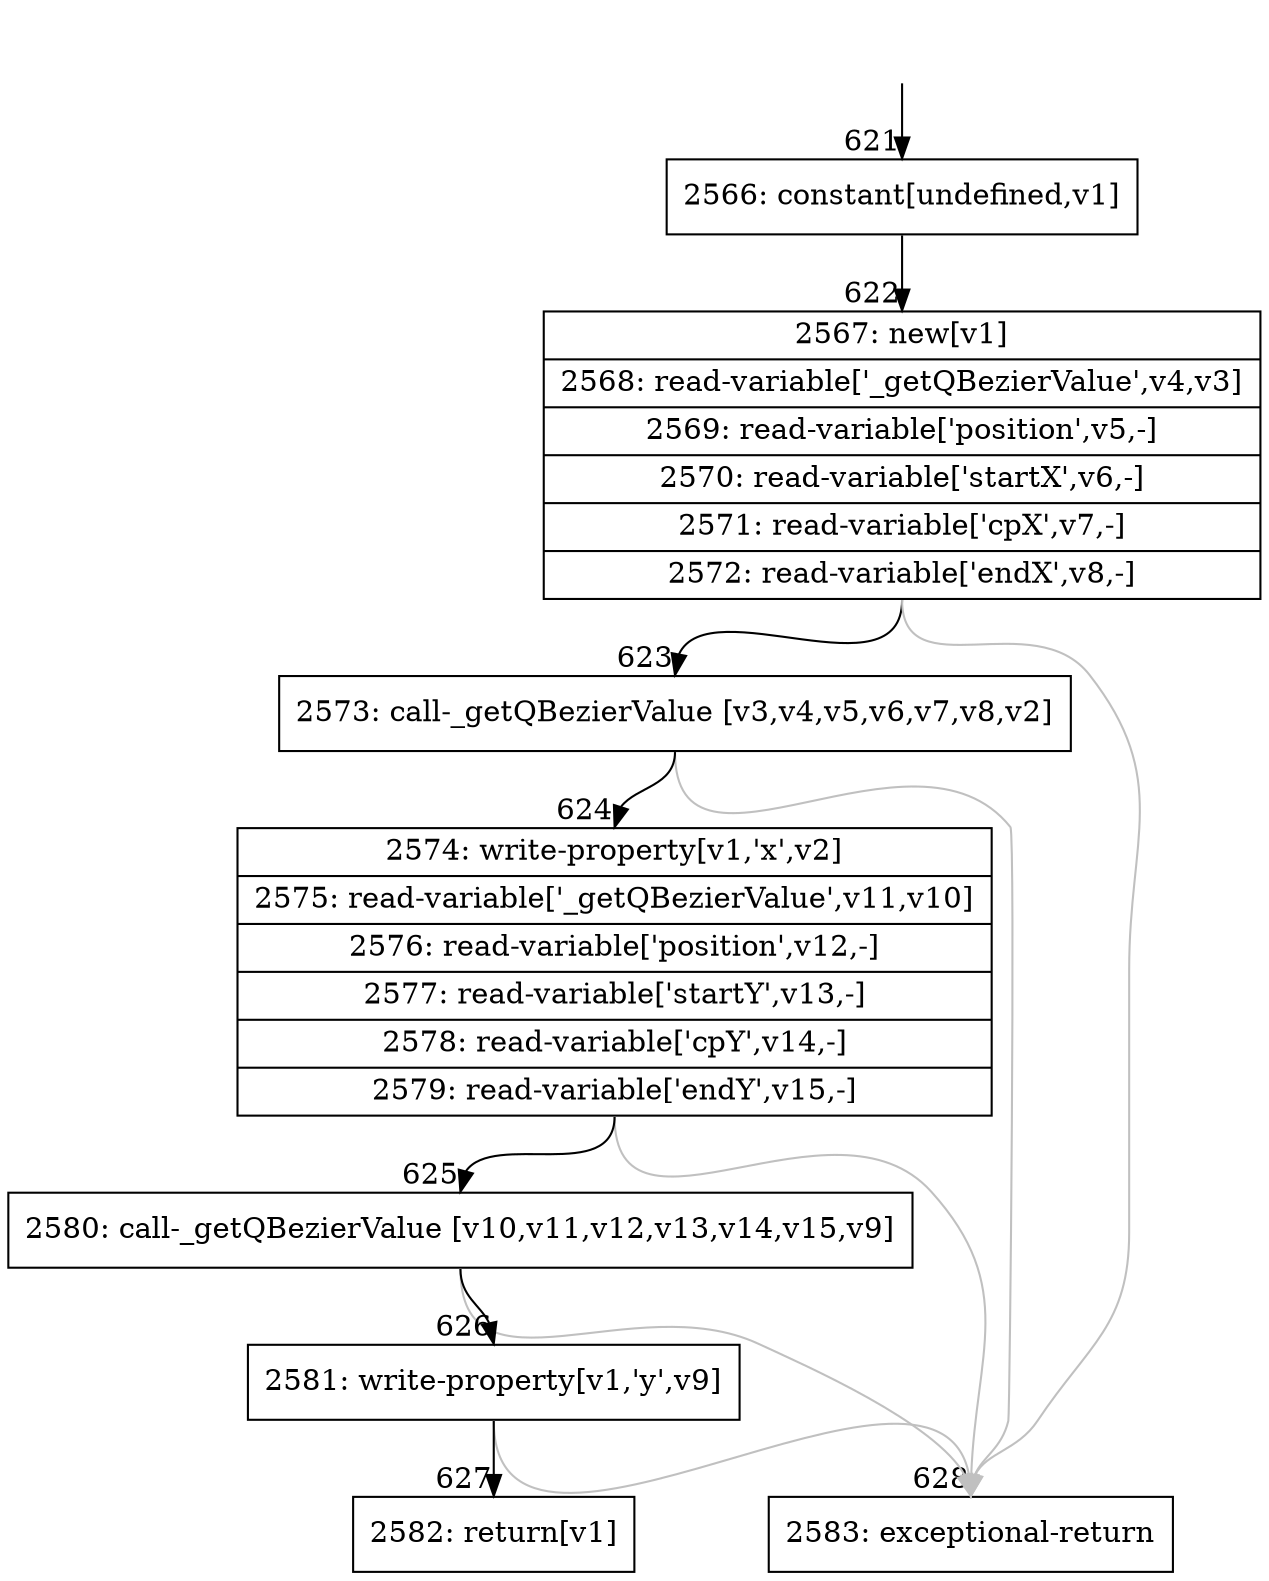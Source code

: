 digraph {
rankdir="TD"
BB_entry45[shape=none,label=""];
BB_entry45 -> BB621 [tailport=s, headport=n, headlabel="    621"]
BB621 [shape=record label="{2566: constant[undefined,v1]}" ] 
BB621 -> BB622 [tailport=s, headport=n, headlabel="      622"]
BB622 [shape=record label="{2567: new[v1]|2568: read-variable['_getQBezierValue',v4,v3]|2569: read-variable['position',v5,-]|2570: read-variable['startX',v6,-]|2571: read-variable['cpX',v7,-]|2572: read-variable['endX',v8,-]}" ] 
BB622 -> BB623 [tailport=s, headport=n, headlabel="      623"]
BB622 -> BB628 [tailport=s, headport=n, color=gray, headlabel="      628"]
BB623 [shape=record label="{2573: call-_getQBezierValue [v3,v4,v5,v6,v7,v8,v2]}" ] 
BB623 -> BB624 [tailport=s, headport=n, headlabel="      624"]
BB623 -> BB628 [tailport=s, headport=n, color=gray]
BB624 [shape=record label="{2574: write-property[v1,'x',v2]|2575: read-variable['_getQBezierValue',v11,v10]|2576: read-variable['position',v12,-]|2577: read-variable['startY',v13,-]|2578: read-variable['cpY',v14,-]|2579: read-variable['endY',v15,-]}" ] 
BB624 -> BB625 [tailport=s, headport=n, headlabel="      625"]
BB624 -> BB628 [tailport=s, headport=n, color=gray]
BB625 [shape=record label="{2580: call-_getQBezierValue [v10,v11,v12,v13,v14,v15,v9]}" ] 
BB625 -> BB626 [tailport=s, headport=n, headlabel="      626"]
BB625 -> BB628 [tailport=s, headport=n, color=gray]
BB626 [shape=record label="{2581: write-property[v1,'y',v9]}" ] 
BB626 -> BB627 [tailport=s, headport=n, headlabel="      627"]
BB626 -> BB628 [tailport=s, headport=n, color=gray]
BB627 [shape=record label="{2582: return[v1]}" ] 
BB628 [shape=record label="{2583: exceptional-return}" ] 
//#$~ 907
}
